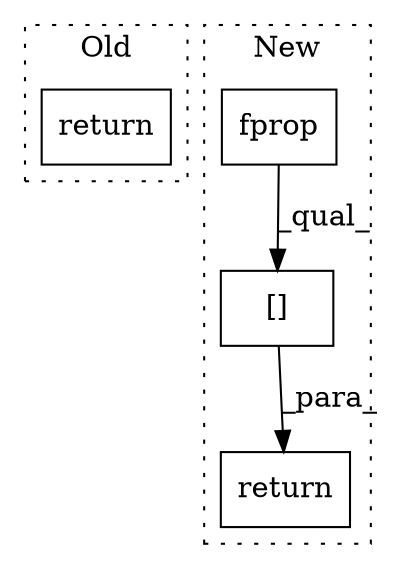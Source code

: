 digraph G {
subgraph cluster0 {
1 [label="return" a="41" s="545" l="7" shape="box"];
label = "Old";
style="dotted";
}
subgraph cluster1 {
2 [label="fprop" a="32" s="509,523" l="6,1" shape="box"];
3 [label="[]" a="2" s="504,538" l="21,1" shape="box"];
4 [label="return" a="41" s="497" l="7" shape="box"];
label = "New";
style="dotted";
}
2 -> 3 [label="_qual_"];
3 -> 4 [label="_para_"];
}